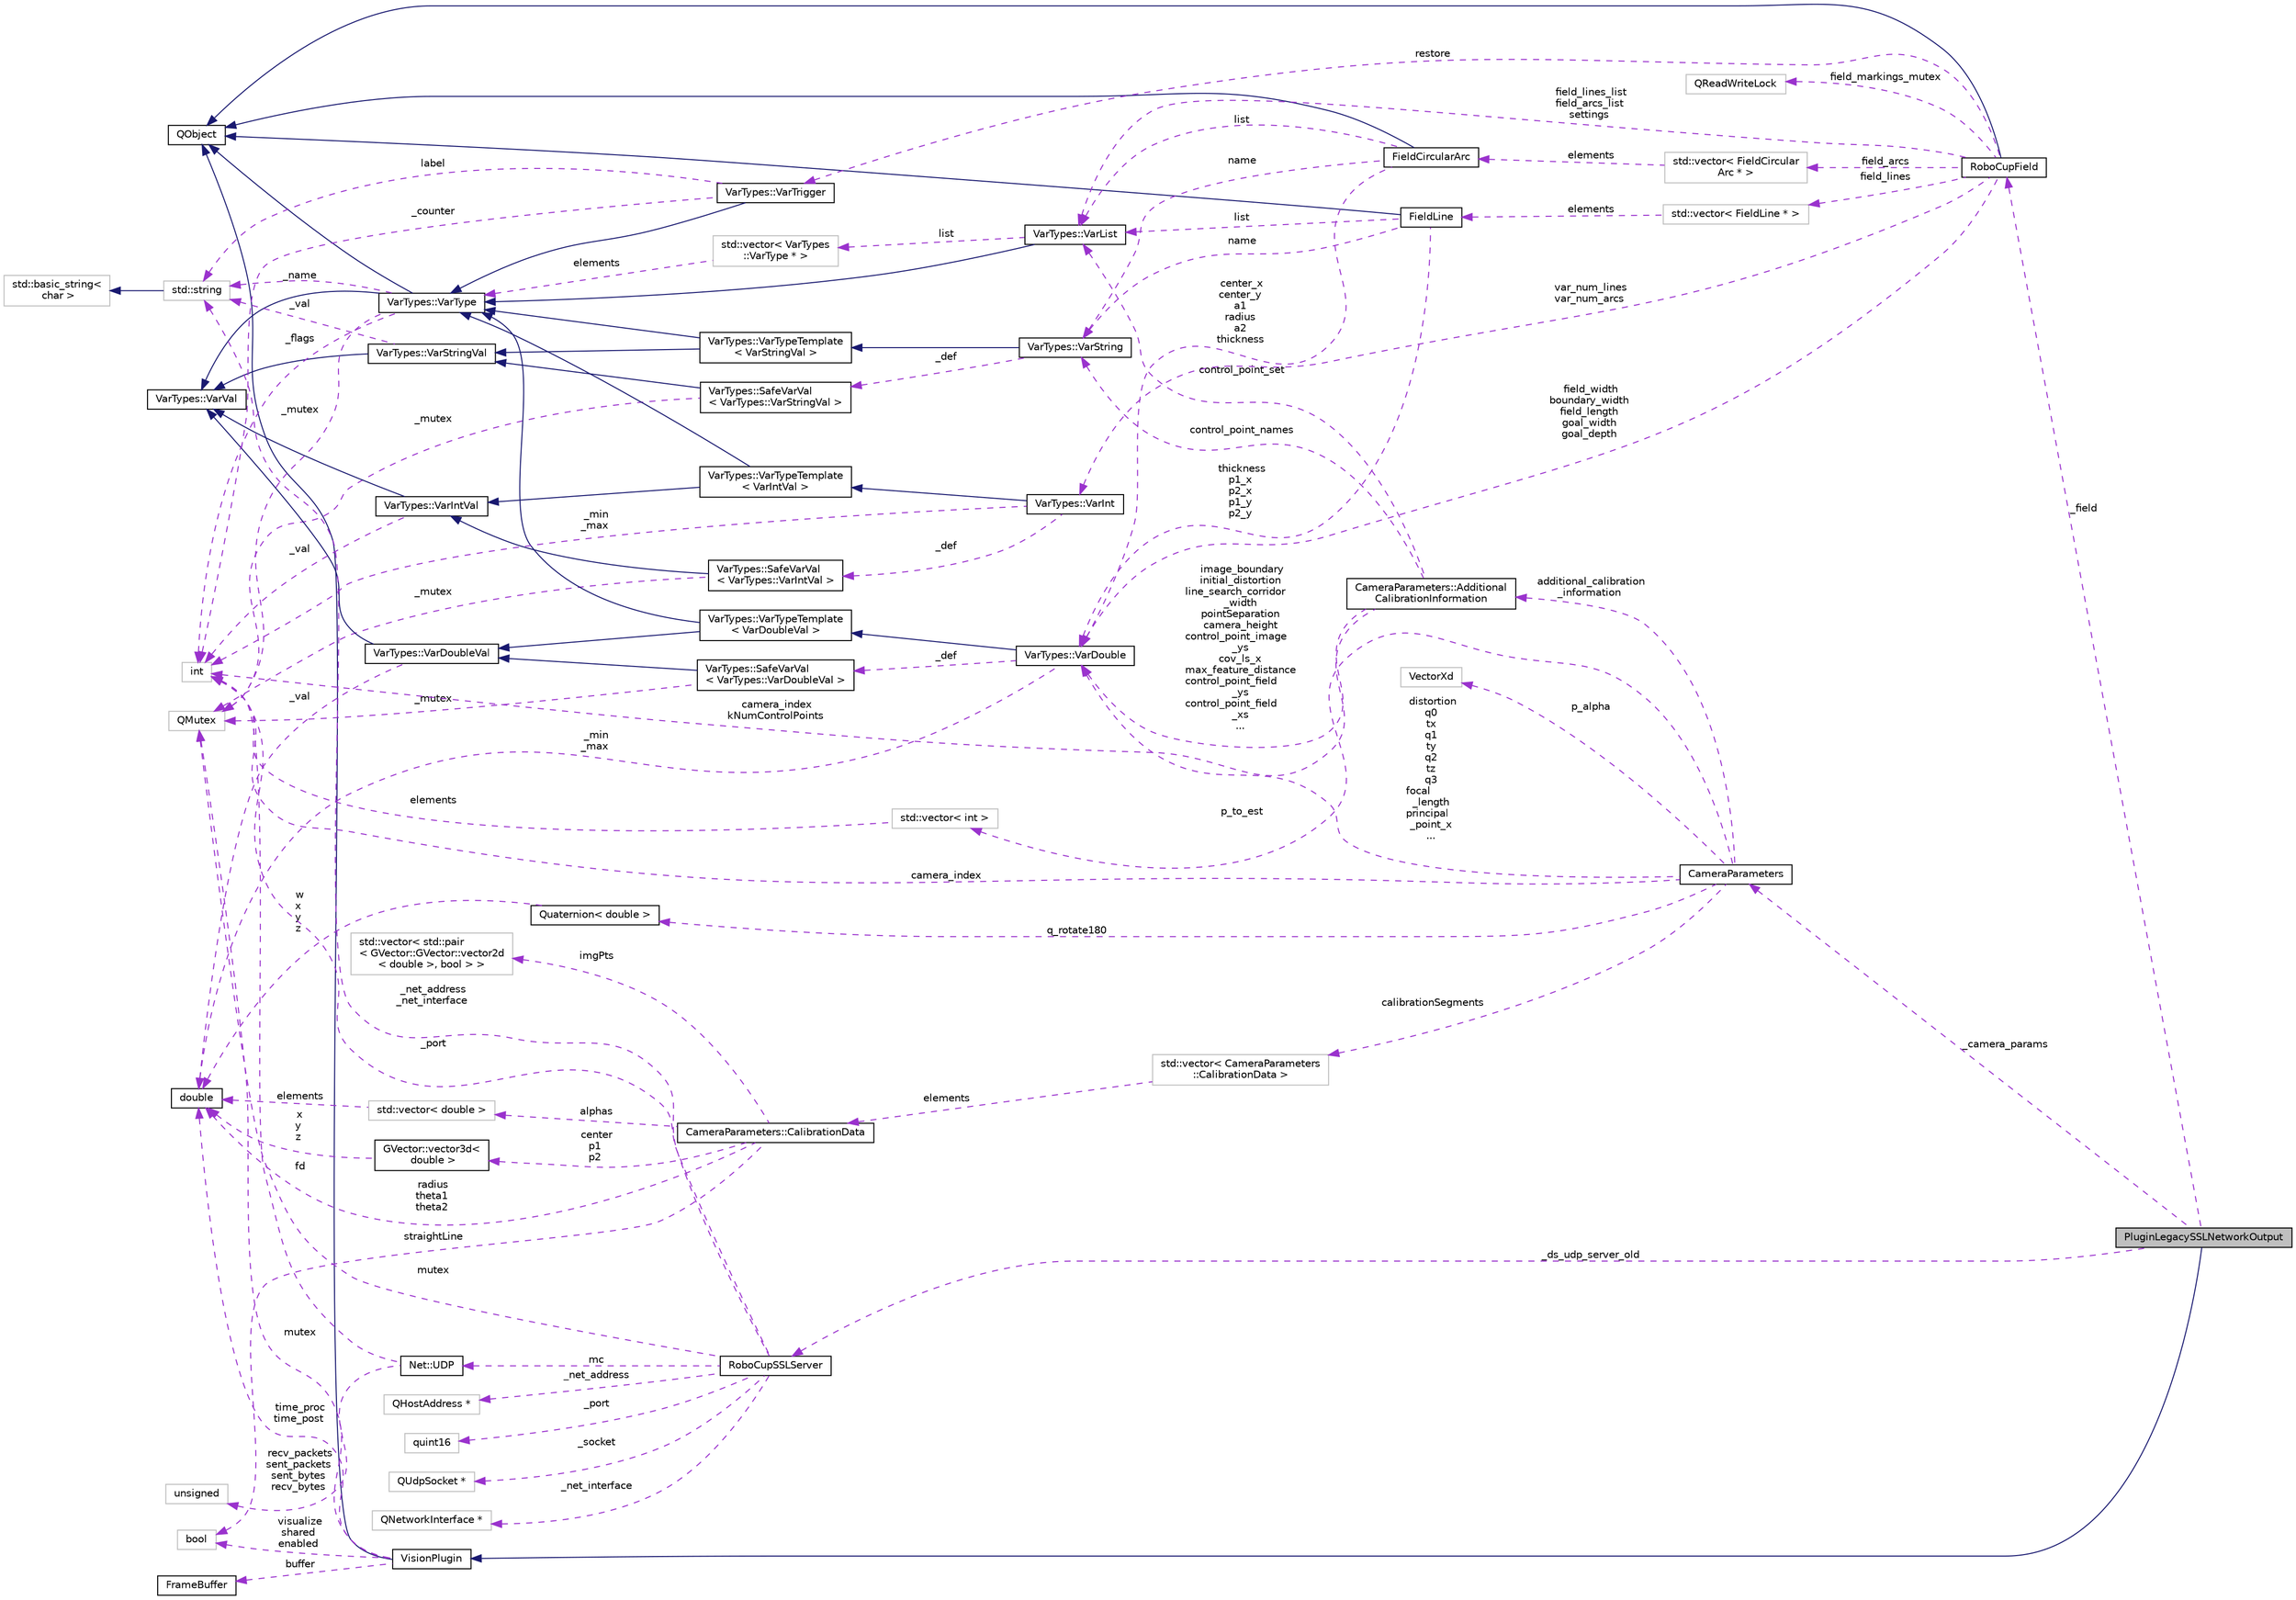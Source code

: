 digraph "PluginLegacySSLNetworkOutput"
{
 // INTERACTIVE_SVG=YES
  edge [fontname="Helvetica",fontsize="10",labelfontname="Helvetica",labelfontsize="10"];
  node [fontname="Helvetica",fontsize="10",shape=record];
  rankdir="LR";
  Node1 [label="PluginLegacySSLNetworkOutput",height=0.2,width=0.4,color="black", fillcolor="grey75", style="filled", fontcolor="black"];
  Node2 -> Node1 [dir="back",color="midnightblue",fontsize="10",style="solid",fontname="Helvetica"];
  Node2 [label="VisionPlugin",height=0.2,width=0.4,color="black", fillcolor="white", style="filled",URL="$d8/d1e/class_vision_plugin.html",tooltip="A base class for general vision processing plugin. "];
  Node3 -> Node2 [dir="back",color="midnightblue",fontsize="10",style="solid",fontname="Helvetica"];
  Node3 [label="QObject",height=0.2,width=0.4,color="black", fillcolor="white", style="filled",URL="$dc/d4f/class_q_object.html"];
  Node4 -> Node2 [dir="back",color="darkorchid3",fontsize="10",style="dashed",label=" time_proc\ntime_post" ,fontname="Helvetica"];
  Node4 [label="double",height=0.2,width=0.4,color="black", fillcolor="white", style="filled",URL="$df/de6/classdouble.html"];
  Node5 -> Node2 [dir="back",color="darkorchid3",fontsize="10",style="dashed",label=" buffer" ,fontname="Helvetica"];
  Node5 [label="FrameBuffer",height=0.2,width=0.4,color="black", fillcolor="white", style="filled",URL="$d8/d23/class_frame_buffer.html",tooltip="A RingBuffer consisting of items of type FrameData. "];
  Node6 -> Node2 [dir="back",color="darkorchid3",fontsize="10",style="dashed",label=" visualize\nshared\nenabled" ,fontname="Helvetica"];
  Node6 [label="bool",height=0.2,width=0.4,color="grey75", fillcolor="white", style="filled"];
  Node7 -> Node2 [dir="back",color="darkorchid3",fontsize="10",style="dashed",label=" mutex" ,fontname="Helvetica"];
  Node7 [label="QMutex",height=0.2,width=0.4,color="grey75", fillcolor="white", style="filled"];
  Node8 -> Node1 [dir="back",color="darkorchid3",fontsize="10",style="dashed",label=" _field" ,fontname="Helvetica"];
  Node8 [label="RoboCupField",height=0.2,width=0.4,color="black", fillcolor="white", style="filled",URL="$d2/d6f/class_robo_cup_field.html",tooltip="Definition of all variables for a symmetric, regulation-style RoboCup SSL field. "];
  Node3 -> Node8 [dir="back",color="midnightblue",fontsize="10",style="solid",fontname="Helvetica"];
  Node9 -> Node8 [dir="back",color="darkorchid3",fontsize="10",style="dashed",label=" field_lines_list\nfield_arcs_list\nsettings" ,fontname="Helvetica"];
  Node9 [label="VarTypes::VarList",height=0.2,width=0.4,color="black", fillcolor="white", style="filled",URL="$d1/d74/class_var_types_1_1_var_list.html",tooltip="This is the list type of the VarTypes system. "];
  Node10 -> Node9 [dir="back",color="midnightblue",fontsize="10",style="solid",fontname="Helvetica"];
  Node10 [label="VarTypes::VarType",height=0.2,width=0.4,color="black", fillcolor="white", style="filled",URL="$d4/d59/class_var_types_1_1_var_type.html",tooltip="The base class of the VarTypes system. "];
  Node3 -> Node10 [dir="back",color="midnightblue",fontsize="10",style="solid",fontname="Helvetica"];
  Node11 -> Node10 [dir="back",color="midnightblue",fontsize="10",style="solid",fontname="Helvetica"];
  Node11 [label="VarTypes::VarVal",height=0.2,width=0.4,color="black", fillcolor="white", style="filled",URL="$d6/de8/class_var_types_1_1_var_val.html"];
  Node12 -> Node10 [dir="back",color="darkorchid3",fontsize="10",style="dashed",label=" _flags" ,fontname="Helvetica"];
  Node12 [label="int",height=0.2,width=0.4,color="grey75", fillcolor="white", style="filled"];
  Node13 -> Node10 [dir="back",color="darkorchid3",fontsize="10",style="dashed",label=" _name" ,fontname="Helvetica"];
  Node13 [label="std::string",height=0.2,width=0.4,color="grey75", fillcolor="white", style="filled",tooltip="STL class. "];
  Node14 -> Node13 [dir="back",color="midnightblue",fontsize="10",style="solid",fontname="Helvetica"];
  Node14 [label="std::basic_string\<\l char \>",height=0.2,width=0.4,color="grey75", fillcolor="white", style="filled",tooltip="STL class. "];
  Node7 -> Node10 [dir="back",color="darkorchid3",fontsize="10",style="dashed",label=" _mutex" ,fontname="Helvetica"];
  Node15 -> Node9 [dir="back",color="darkorchid3",fontsize="10",style="dashed",label=" list" ,fontname="Helvetica"];
  Node15 [label="std::vector\< VarTypes\l::VarType * \>",height=0.2,width=0.4,color="grey75", fillcolor="white", style="filled"];
  Node10 -> Node15 [dir="back",color="darkorchid3",fontsize="10",style="dashed",label=" elements" ,fontname="Helvetica"];
  Node16 -> Node8 [dir="back",color="darkorchid3",fontsize="10",style="dashed",label=" var_num_lines\nvar_num_arcs" ,fontname="Helvetica"];
  Node16 [label="VarTypes::VarInt",height=0.2,width=0.4,color="black", fillcolor="white", style="filled",URL="$d0/d6c/class_var_types_1_1_var_int.html",tooltip="A Vartype for storing integers. "];
  Node17 -> Node16 [dir="back",color="midnightblue",fontsize="10",style="solid",fontname="Helvetica"];
  Node17 [label="VarTypes::VarTypeTemplate\l\< VarIntVal \>",height=0.2,width=0.4,color="black", fillcolor="white", style="filled",URL="$d7/d38/class_var_types_1_1_var_type_template.html"];
  Node10 -> Node17 [dir="back",color="midnightblue",fontsize="10",style="solid",fontname="Helvetica"];
  Node18 -> Node17 [dir="back",color="midnightblue",fontsize="10",style="solid",fontname="Helvetica"];
  Node18 [label="VarTypes::VarIntVal",height=0.2,width=0.4,color="black", fillcolor="white", style="filled",URL="$d4/dc9/class_var_types_1_1_var_int_val.html",tooltip="A Vartype for storing integers. "];
  Node11 -> Node18 [dir="back",color="midnightblue",fontsize="10",style="solid",fontname="Helvetica"];
  Node12 -> Node18 [dir="back",color="darkorchid3",fontsize="10",style="dashed",label=" _val" ,fontname="Helvetica"];
  Node19 -> Node16 [dir="back",color="darkorchid3",fontsize="10",style="dashed",label=" _def" ,fontname="Helvetica"];
  Node19 [label="VarTypes::SafeVarVal\l\< VarTypes::VarIntVal \>",height=0.2,width=0.4,color="black", fillcolor="white", style="filled",URL="$d2/dc4/class_var_types_1_1_safe_var_val.html"];
  Node18 -> Node19 [dir="back",color="midnightblue",fontsize="10",style="solid",fontname="Helvetica"];
  Node7 -> Node19 [dir="back",color="darkorchid3",fontsize="10",style="dashed",label=" _mutex" ,fontname="Helvetica"];
  Node12 -> Node16 [dir="back",color="darkorchid3",fontsize="10",style="dashed",label=" _min\n_max" ,fontname="Helvetica"];
  Node20 -> Node8 [dir="back",color="darkorchid3",fontsize="10",style="dashed",label=" field_arcs" ,fontname="Helvetica"];
  Node20 [label="std::vector\< FieldCircular\lArc * \>",height=0.2,width=0.4,color="grey75", fillcolor="white", style="filled"];
  Node21 -> Node20 [dir="back",color="darkorchid3",fontsize="10",style="dashed",label=" elements" ,fontname="Helvetica"];
  Node21 [label="FieldCircularArc",height=0.2,width=0.4,color="black", fillcolor="white", style="filled",URL="$da/d15/class_field_circular_arc.html"];
  Node3 -> Node21 [dir="back",color="midnightblue",fontsize="10",style="solid",fontname="Helvetica"];
  Node9 -> Node21 [dir="back",color="darkorchid3",fontsize="10",style="dashed",label=" list" ,fontname="Helvetica"];
  Node22 -> Node21 [dir="back",color="darkorchid3",fontsize="10",style="dashed",label=" center_x\ncenter_y\na1\nradius\na2\nthickness" ,fontname="Helvetica"];
  Node22 [label="VarTypes::VarDouble",height=0.2,width=0.4,color="black", fillcolor="white", style="filled",URL="$d6/de9/class_var_types_1_1_var_double.html",tooltip="A Vartype for storing double precision floating points. "];
  Node23 -> Node22 [dir="back",color="midnightblue",fontsize="10",style="solid",fontname="Helvetica"];
  Node23 [label="VarTypes::VarTypeTemplate\l\< VarDoubleVal \>",height=0.2,width=0.4,color="black", fillcolor="white", style="filled",URL="$d7/d38/class_var_types_1_1_var_type_template.html"];
  Node10 -> Node23 [dir="back",color="midnightblue",fontsize="10",style="solid",fontname="Helvetica"];
  Node24 -> Node23 [dir="back",color="midnightblue",fontsize="10",style="solid",fontname="Helvetica"];
  Node24 [label="VarTypes::VarDoubleVal",height=0.2,width=0.4,color="black", fillcolor="white", style="filled",URL="$db/d0f/class_var_types_1_1_var_double_val.html"];
  Node11 -> Node24 [dir="back",color="midnightblue",fontsize="10",style="solid",fontname="Helvetica"];
  Node4 -> Node24 [dir="back",color="darkorchid3",fontsize="10",style="dashed",label=" _val" ,fontname="Helvetica"];
  Node4 -> Node22 [dir="back",color="darkorchid3",fontsize="10",style="dashed",label=" _min\n_max" ,fontname="Helvetica"];
  Node25 -> Node22 [dir="back",color="darkorchid3",fontsize="10",style="dashed",label=" _def" ,fontname="Helvetica"];
  Node25 [label="VarTypes::SafeVarVal\l\< VarTypes::VarDoubleVal \>",height=0.2,width=0.4,color="black", fillcolor="white", style="filled",URL="$d2/dc4/class_var_types_1_1_safe_var_val.html"];
  Node24 -> Node25 [dir="back",color="midnightblue",fontsize="10",style="solid",fontname="Helvetica"];
  Node7 -> Node25 [dir="back",color="darkorchid3",fontsize="10",style="dashed",label=" _mutex" ,fontname="Helvetica"];
  Node26 -> Node21 [dir="back",color="darkorchid3",fontsize="10",style="dashed",label=" name" ,fontname="Helvetica"];
  Node26 [label="VarTypes::VarString",height=0.2,width=0.4,color="black", fillcolor="white", style="filled",URL="$d5/deb/class_var_types_1_1_var_string.html",tooltip="This is the string VarType of the VarTypes system. "];
  Node27 -> Node26 [dir="back",color="midnightblue",fontsize="10",style="solid",fontname="Helvetica"];
  Node27 [label="VarTypes::VarTypeTemplate\l\< VarStringVal \>",height=0.2,width=0.4,color="black", fillcolor="white", style="filled",URL="$d7/d38/class_var_types_1_1_var_type_template.html"];
  Node10 -> Node27 [dir="back",color="midnightblue",fontsize="10",style="solid",fontname="Helvetica"];
  Node28 -> Node27 [dir="back",color="midnightblue",fontsize="10",style="solid",fontname="Helvetica"];
  Node28 [label="VarTypes::VarStringVal",height=0.2,width=0.4,color="black", fillcolor="white", style="filled",URL="$db/d2f/class_var_types_1_1_var_string_val.html",tooltip="This is the string VarTypeVal of the VarTypes system. "];
  Node11 -> Node28 [dir="back",color="midnightblue",fontsize="10",style="solid",fontname="Helvetica"];
  Node13 -> Node28 [dir="back",color="darkorchid3",fontsize="10",style="dashed",label=" _val" ,fontname="Helvetica"];
  Node29 -> Node26 [dir="back",color="darkorchid3",fontsize="10",style="dashed",label=" _def" ,fontname="Helvetica"];
  Node29 [label="VarTypes::SafeVarVal\l\< VarTypes::VarStringVal \>",height=0.2,width=0.4,color="black", fillcolor="white", style="filled",URL="$d2/dc4/class_var_types_1_1_safe_var_val.html"];
  Node28 -> Node29 [dir="back",color="midnightblue",fontsize="10",style="solid",fontname="Helvetica"];
  Node7 -> Node29 [dir="back",color="darkorchid3",fontsize="10",style="dashed",label=" _mutex" ,fontname="Helvetica"];
  Node22 -> Node8 [dir="back",color="darkorchid3",fontsize="10",style="dashed",label=" field_width\nboundary_width\nfield_length\ngoal_width\ngoal_depth" ,fontname="Helvetica"];
  Node30 -> Node8 [dir="back",color="darkorchid3",fontsize="10",style="dashed",label=" field_lines" ,fontname="Helvetica"];
  Node30 [label="std::vector\< FieldLine * \>",height=0.2,width=0.4,color="grey75", fillcolor="white", style="filled"];
  Node31 -> Node30 [dir="back",color="darkorchid3",fontsize="10",style="dashed",label=" elements" ,fontname="Helvetica"];
  Node31 [label="FieldLine",height=0.2,width=0.4,color="black", fillcolor="white", style="filled",URL="$db/dda/class_field_line.html"];
  Node3 -> Node31 [dir="back",color="midnightblue",fontsize="10",style="solid",fontname="Helvetica"];
  Node9 -> Node31 [dir="back",color="darkorchid3",fontsize="10",style="dashed",label=" list" ,fontname="Helvetica"];
  Node22 -> Node31 [dir="back",color="darkorchid3",fontsize="10",style="dashed",label=" thickness\np1_x\np2_x\np1_y\np2_y" ,fontname="Helvetica"];
  Node26 -> Node31 [dir="back",color="darkorchid3",fontsize="10",style="dashed",label=" name" ,fontname="Helvetica"];
  Node32 -> Node8 [dir="back",color="darkorchid3",fontsize="10",style="dashed",label=" restore" ,fontname="Helvetica"];
  Node32 [label="VarTypes::VarTrigger",height=0.2,width=0.4,color="black", fillcolor="white", style="filled",URL="$d8/d89/class_var_types_1_1_var_trigger.html",tooltip="This is a Trigger-like VarType of the VarTypes system. "];
  Node10 -> Node32 [dir="back",color="midnightblue",fontsize="10",style="solid",fontname="Helvetica"];
  Node12 -> Node32 [dir="back",color="darkorchid3",fontsize="10",style="dashed",label=" _counter" ,fontname="Helvetica"];
  Node13 -> Node32 [dir="back",color="darkorchid3",fontsize="10",style="dashed",label=" label" ,fontname="Helvetica"];
  Node33 -> Node8 [dir="back",color="darkorchid3",fontsize="10",style="dashed",label=" field_markings_mutex" ,fontname="Helvetica"];
  Node33 [label="QReadWriteLock",height=0.2,width=0.4,color="grey75", fillcolor="white", style="filled"];
  Node34 -> Node1 [dir="back",color="darkorchid3",fontsize="10",style="dashed",label=" _camera_params" ,fontname="Helvetica"];
  Node34 [label="CameraParameters",height=0.2,width=0.4,color="black", fillcolor="white", style="filled",URL="$d7/df2/class_camera_parameters.html",tooltip="Intrinsic and extrinsic camera parameters. "];
  Node22 -> Node34 [dir="back",color="darkorchid3",fontsize="10",style="dashed",label=" distortion\nq0\ntx\nq1\nty\nq2\ntz\nq3\nfocal\l_length\nprincipal\l_point_x\n..." ,fontname="Helvetica"];
  Node35 -> Node34 [dir="back",color="darkorchid3",fontsize="10",style="dashed",label=" p_alpha" ,fontname="Helvetica"];
  Node35 [label="VectorXd",height=0.2,width=0.4,color="grey75", fillcolor="white", style="filled"];
  Node36 -> Node34 [dir="back",color="darkorchid3",fontsize="10",style="dashed",label=" additional_calibration\l_information" ,fontname="Helvetica"];
  Node36 [label="CameraParameters::Additional\lCalibrationInformation",height=0.2,width=0.4,color="black", fillcolor="white", style="filled",URL="$d3/d35/class_camera_parameters_1_1_additional_calibration_information.html",tooltip="Some additional data used for calibration. "];
  Node9 -> Node36 [dir="back",color="darkorchid3",fontsize="10",style="dashed",label=" control_point_set" ,fontname="Helvetica"];
  Node22 -> Node36 [dir="back",color="darkorchid3",fontsize="10",style="dashed",label=" image_boundary\ninitial_distortion\nline_search_corridor\l_width\npointSeparation\ncamera_height\ncontrol_point_image\l_ys\ncov_ls_x\nmax_feature_distance\ncontrol_point_field\l_ys\ncontrol_point_field\l_xs\n..." ,fontname="Helvetica"];
  Node26 -> Node36 [dir="back",color="darkorchid3",fontsize="10",style="dashed",label=" control_point_names" ,fontname="Helvetica"];
  Node12 -> Node36 [dir="back",color="darkorchid3",fontsize="10",style="dashed",label=" camera_index\nkNumControlPoints" ,fontname="Helvetica"];
  Node12 -> Node34 [dir="back",color="darkorchid3",fontsize="10",style="dashed",label=" camera_index" ,fontname="Helvetica"];
  Node37 -> Node34 [dir="back",color="darkorchid3",fontsize="10",style="dashed",label=" q_rotate180" ,fontname="Helvetica"];
  Node37 [label="Quaternion\< double \>",height=0.2,width=0.4,color="black", fillcolor="white", style="filled",URL="$dc/de3/class_quaternion.html"];
  Node4 -> Node37 [dir="back",color="darkorchid3",fontsize="10",style="dashed",label=" w\nx\ny\nz" ,fontname="Helvetica"];
  Node38 -> Node34 [dir="back",color="darkorchid3",fontsize="10",style="dashed",label=" p_to_est" ,fontname="Helvetica"];
  Node38 [label="std::vector\< int \>",height=0.2,width=0.4,color="grey75", fillcolor="white", style="filled"];
  Node12 -> Node38 [dir="back",color="darkorchid3",fontsize="10",style="dashed",label=" elements" ,fontname="Helvetica"];
  Node39 -> Node34 [dir="back",color="darkorchid3",fontsize="10",style="dashed",label=" calibrationSegments" ,fontname="Helvetica"];
  Node39 [label="std::vector\< CameraParameters\l::CalibrationData \>",height=0.2,width=0.4,color="grey75", fillcolor="white", style="filled"];
  Node40 -> Node39 [dir="back",color="darkorchid3",fontsize="10",style="dashed",label=" elements" ,fontname="Helvetica"];
  Node40 [label="CameraParameters::CalibrationData",height=0.2,width=0.4,color="black", fillcolor="white", style="filled",URL="$d7/d34/class_camera_parameters_1_1_calibration_data.html",tooltip="Additional structure for holding information about image points on line segments. ..."];
  Node4 -> Node40 [dir="back",color="darkorchid3",fontsize="10",style="dashed",label=" radius\ntheta1\ntheta2" ,fontname="Helvetica"];
  Node6 -> Node40 [dir="back",color="darkorchid3",fontsize="10",style="dashed",label=" straightLine" ,fontname="Helvetica"];
  Node41 -> Node40 [dir="back",color="darkorchid3",fontsize="10",style="dashed",label=" imgPts" ,fontname="Helvetica"];
  Node41 [label="std::vector\< std::pair\l\< GVector::GVector::vector2d\l\< double \>, bool \> \>",height=0.2,width=0.4,color="grey75", fillcolor="white", style="filled"];
  Node42 -> Node40 [dir="back",color="darkorchid3",fontsize="10",style="dashed",label=" alphas" ,fontname="Helvetica"];
  Node42 [label="std::vector\< double \>",height=0.2,width=0.4,color="grey75", fillcolor="white", style="filled"];
  Node4 -> Node42 [dir="back",color="darkorchid3",fontsize="10",style="dashed",label=" elements" ,fontname="Helvetica"];
  Node43 -> Node40 [dir="back",color="darkorchid3",fontsize="10",style="dashed",label=" center\np1\np2" ,fontname="Helvetica"];
  Node43 [label="GVector::vector3d\<\l double \>",height=0.2,width=0.4,color="black", fillcolor="white", style="filled",URL="$d7/db8/class_g_vector_1_1vector3d.html"];
  Node4 -> Node43 [dir="back",color="darkorchid3",fontsize="10",style="dashed",label=" x\ny\nz" ,fontname="Helvetica"];
  Node44 -> Node1 [dir="back",color="darkorchid3",fontsize="10",style="dashed",label=" _ds_udp_server_old" ,fontname="Helvetica"];
  Node44 [label="RoboCupSSLServer",height=0.2,width=0.4,color="black", fillcolor="white", style="filled",URL="$d7/db4/class_robo_cup_s_s_l_server.html"];
  Node45 -> Node44 [dir="back",color="darkorchid3",fontsize="10",style="dashed",label=" _port" ,fontname="Helvetica"];
  Node45 [label="quint16",height=0.2,width=0.4,color="grey75", fillcolor="white", style="filled"];
  Node46 -> Node44 [dir="back",color="darkorchid3",fontsize="10",style="dashed",label=" mc" ,fontname="Helvetica"];
  Node46 [label="Net::UDP",height=0.2,width=0.4,color="black", fillcolor="white", style="filled",URL="$de/d3b/class_net_1_1_u_d_p.html"];
  Node12 -> Node46 [dir="back",color="darkorchid3",fontsize="10",style="dashed",label=" fd" ,fontname="Helvetica"];
  Node47 -> Node46 [dir="back",color="darkorchid3",fontsize="10",style="dashed",label=" recv_packets\nsent_packets\nsent_bytes\nrecv_bytes" ,fontname="Helvetica"];
  Node47 [label="unsigned",height=0.2,width=0.4,color="grey75", fillcolor="white", style="filled"];
  Node12 -> Node44 [dir="back",color="darkorchid3",fontsize="10",style="dashed",label=" _port" ,fontname="Helvetica"];
  Node48 -> Node44 [dir="back",color="darkorchid3",fontsize="10",style="dashed",label=" _socket" ,fontname="Helvetica"];
  Node48 [label="QUdpSocket *",height=0.2,width=0.4,color="grey75", fillcolor="white", style="filled"];
  Node13 -> Node44 [dir="back",color="darkorchid3",fontsize="10",style="dashed",label=" _net_address\n_net_interface" ,fontname="Helvetica"];
  Node49 -> Node44 [dir="back",color="darkorchid3",fontsize="10",style="dashed",label=" _net_interface" ,fontname="Helvetica"];
  Node49 [label="QNetworkInterface *",height=0.2,width=0.4,color="grey75", fillcolor="white", style="filled"];
  Node7 -> Node44 [dir="back",color="darkorchid3",fontsize="10",style="dashed",label=" mutex" ,fontname="Helvetica"];
  Node50 -> Node44 [dir="back",color="darkorchid3",fontsize="10",style="dashed",label=" _net_address" ,fontname="Helvetica"];
  Node50 [label="QHostAddress *",height=0.2,width=0.4,color="grey75", fillcolor="white", style="filled"];
}
